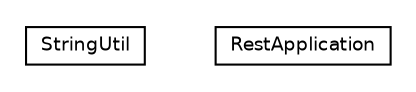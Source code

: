 #!/usr/local/bin/dot
#
# Class diagram 
# Generated by UMLGraph version 5.4 (http://www.umlgraph.org/)
#

digraph G {
	edge [fontname="Helvetica",fontsize=10,labelfontname="Helvetica",labelfontsize=10];
	node [fontname="Helvetica",fontsize=10,shape=plaintext];
	nodesep=0.25;
	ranksep=0.5;
	// de.tk.tkapp.rest.api.invoker.StringUtil
	c78 [label=<<table title="de.tk.tkapp.rest.api.invoker.StringUtil" border="0" cellborder="1" cellspacing="0" cellpadding="2" port="p" href="./StringUtil.html">
		<tr><td><table border="0" cellspacing="0" cellpadding="1">
<tr><td align="center" balign="center"> StringUtil </td></tr>
		</table></td></tr>
		</table>>, URL="./StringUtil.html", fontname="Helvetica", fontcolor="black", fontsize=9.0];
	// de.tk.tkapp.rest.api.invoker.RestApplication
	c79 [label=<<table title="de.tk.tkapp.rest.api.invoker.RestApplication" border="0" cellborder="1" cellspacing="0" cellpadding="2" port="p" href="./RestApplication.html">
		<tr><td><table border="0" cellspacing="0" cellpadding="1">
<tr><td align="center" balign="center"> RestApplication </td></tr>
		</table></td></tr>
		</table>>, URL="./RestApplication.html", fontname="Helvetica", fontcolor="black", fontsize=9.0];
}

